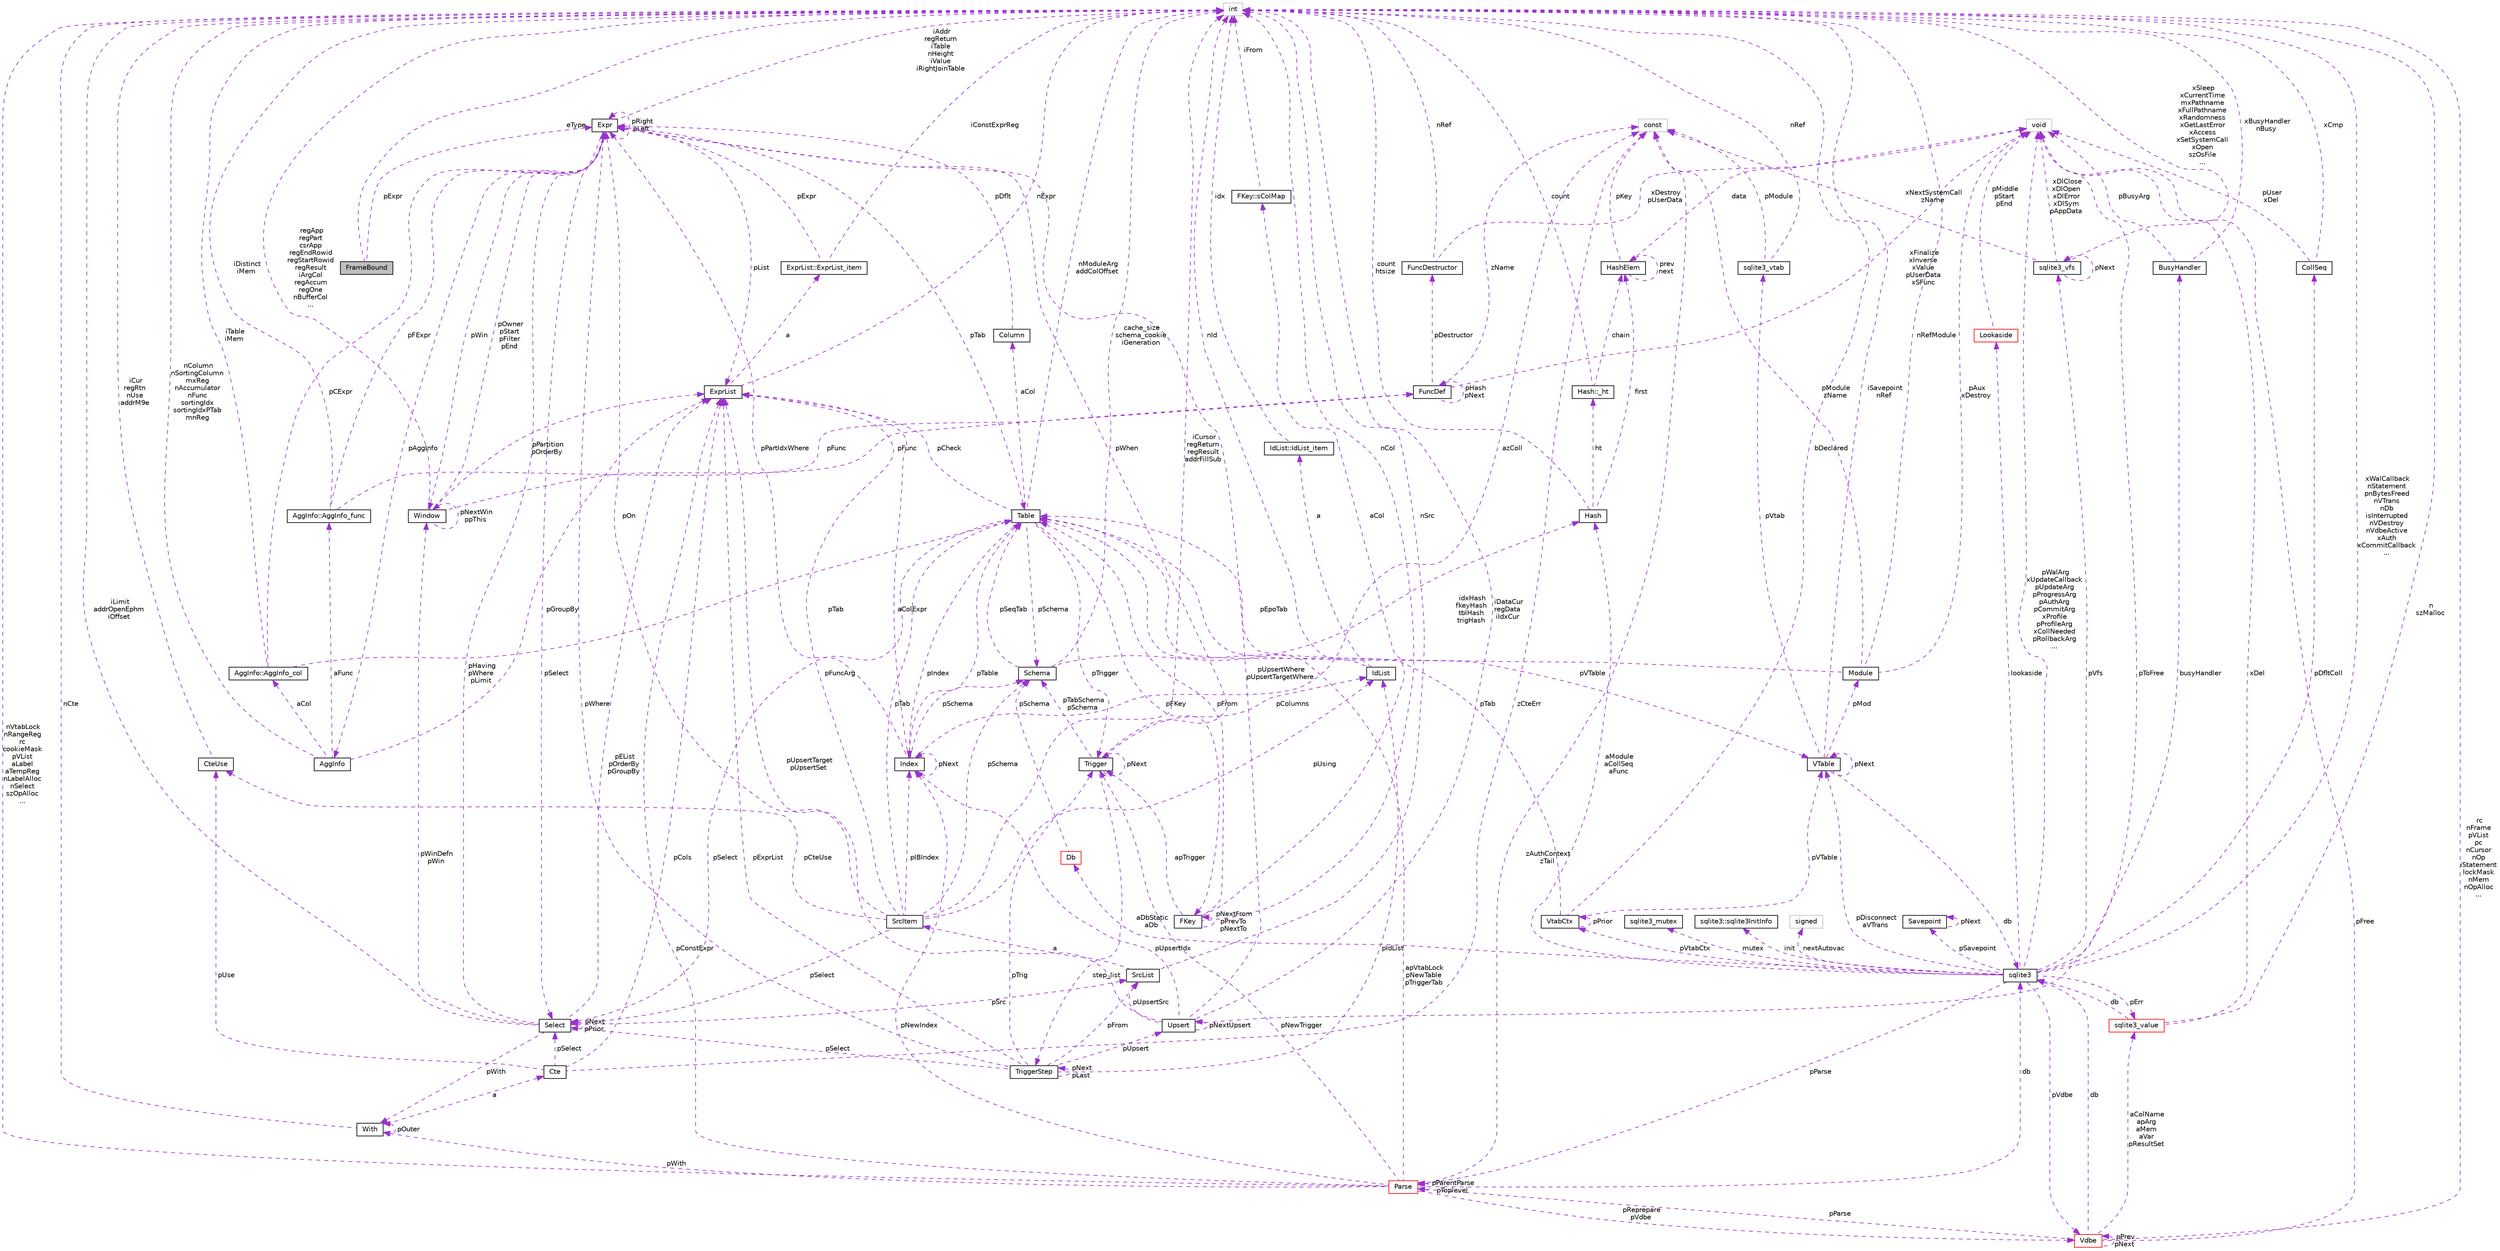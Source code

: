 digraph "FrameBound"
{
 // LATEX_PDF_SIZE
  edge [fontname="Helvetica",fontsize="10",labelfontname="Helvetica",labelfontsize="10"];
  node [fontname="Helvetica",fontsize="10",shape=record];
  Node1 [label="FrameBound",height=0.2,width=0.4,color="black", fillcolor="grey75", style="filled", fontcolor="black",tooltip=" "];
  Node2 -> Node1 [dir="back",color="darkorchid3",fontsize="10",style="dashed",label=" pExpr" ];
  Node2 [label="Expr",height=0.2,width=0.4,color="black", fillcolor="white", style="filled",URL="$structExpr.html",tooltip=" "];
  Node3 -> Node2 [dir="back",color="darkorchid3",fontsize="10",style="dashed",label=" pAggInfo" ];
  Node3 [label="AggInfo",height=0.2,width=0.4,color="black", fillcolor="white", style="filled",URL="$structAggInfo.html",tooltip=" "];
  Node4 -> Node3 [dir="back",color="darkorchid3",fontsize="10",style="dashed",label=" aCol" ];
  Node4 [label="AggInfo::AggInfo_col",height=0.2,width=0.4,color="black", fillcolor="white", style="filled",URL="$structAggInfo_1_1AggInfo__col.html",tooltip=" "];
  Node2 -> Node4 [dir="back",color="darkorchid3",fontsize="10",style="dashed",label=" pCExpr" ];
  Node5 -> Node4 [dir="back",color="darkorchid3",fontsize="10",style="dashed",label=" iTable\niMem" ];
  Node5 [label="int",height=0.2,width=0.4,color="grey75", fillcolor="white", style="filled",tooltip=" "];
  Node6 -> Node4 [dir="back",color="darkorchid3",fontsize="10",style="dashed",label=" pTab" ];
  Node6 [label="Table",height=0.2,width=0.4,color="black", fillcolor="white", style="filled",URL="$structTable.html",tooltip=" "];
  Node7 -> Node6 [dir="back",color="darkorchid3",fontsize="10",style="dashed",label=" pSchema" ];
  Node7 [label="Schema",height=0.2,width=0.4,color="black", fillcolor="white", style="filled",URL="$structSchema.html",tooltip=" "];
  Node5 -> Node7 [dir="back",color="darkorchid3",fontsize="10",style="dashed",label=" cache_size\nschema_cookie\niGeneration" ];
  Node6 -> Node7 [dir="back",color="darkorchid3",fontsize="10",style="dashed",label=" pSeqTab" ];
  Node8 -> Node7 [dir="back",color="darkorchid3",fontsize="10",style="dashed",label=" idxHash\nfkeyHash\ntblHash\ntrigHash" ];
  Node8 [label="Hash",height=0.2,width=0.4,color="black", fillcolor="white", style="filled",URL="$structHash.html",tooltip=" "];
  Node9 -> Node8 [dir="back",color="darkorchid3",fontsize="10",style="dashed",label=" ht" ];
  Node9 [label="Hash::_ht",height=0.2,width=0.4,color="black", fillcolor="white", style="filled",URL="$structHash_1_1__ht.html",tooltip=" "];
  Node5 -> Node9 [dir="back",color="darkorchid3",fontsize="10",style="dashed",label=" count" ];
  Node10 -> Node9 [dir="back",color="darkorchid3",fontsize="10",style="dashed",label=" chain" ];
  Node10 [label="HashElem",height=0.2,width=0.4,color="black", fillcolor="white", style="filled",URL="$structHashElem.html",tooltip=" "];
  Node11 -> Node10 [dir="back",color="darkorchid3",fontsize="10",style="dashed",label=" data" ];
  Node11 [label="void",height=0.2,width=0.4,color="grey75", fillcolor="white", style="filled",tooltip=" "];
  Node10 -> Node10 [dir="back",color="darkorchid3",fontsize="10",style="dashed",label=" prev\nnext" ];
  Node12 -> Node10 [dir="back",color="darkorchid3",fontsize="10",style="dashed",label=" pKey" ];
  Node12 [label="const",height=0.2,width=0.4,color="grey75", fillcolor="white", style="filled",tooltip=" "];
  Node5 -> Node8 [dir="back",color="darkorchid3",fontsize="10",style="dashed",label=" count\nhtsize" ];
  Node10 -> Node8 [dir="back",color="darkorchid3",fontsize="10",style="dashed",label=" first" ];
  Node13 -> Node6 [dir="back",color="darkorchid3",fontsize="10",style="dashed",label=" aCol" ];
  Node13 [label="Column",height=0.2,width=0.4,color="black", fillcolor="white", style="filled",URL="$structColumn.html",tooltip=" "];
  Node2 -> Node13 [dir="back",color="darkorchid3",fontsize="10",style="dashed",label=" pDflt" ];
  Node14 -> Node6 [dir="back",color="darkorchid3",fontsize="10",style="dashed",label=" pFKey" ];
  Node14 [label="FKey",height=0.2,width=0.4,color="black", fillcolor="white", style="filled",URL="$structFKey.html",tooltip=" "];
  Node15 -> Node14 [dir="back",color="darkorchid3",fontsize="10",style="dashed",label=" aCol" ];
  Node15 [label="FKey::sColMap",height=0.2,width=0.4,color="black", fillcolor="white", style="filled",URL="$structFKey_1_1sColMap.html",tooltip=" "];
  Node5 -> Node15 [dir="back",color="darkorchid3",fontsize="10",style="dashed",label=" iFrom" ];
  Node14 -> Node14 [dir="back",color="darkorchid3",fontsize="10",style="dashed",label=" pNextFrom\npPrevTo\npNextTo" ];
  Node5 -> Node14 [dir="back",color="darkorchid3",fontsize="10",style="dashed",label=" nCol" ];
  Node6 -> Node14 [dir="back",color="darkorchid3",fontsize="10",style="dashed",label=" pFrom" ];
  Node16 -> Node14 [dir="back",color="darkorchid3",fontsize="10",style="dashed",label=" apTrigger" ];
  Node16 [label="Trigger",height=0.2,width=0.4,color="black", fillcolor="white", style="filled",URL="$structTrigger.html",tooltip=" "];
  Node17 -> Node16 [dir="back",color="darkorchid3",fontsize="10",style="dashed",label=" step_list" ];
  Node17 [label="TriggerStep",height=0.2,width=0.4,color="black", fillcolor="white", style="filled",URL="$structTriggerStep.html",tooltip=" "];
  Node17 -> Node17 [dir="back",color="darkorchid3",fontsize="10",style="dashed",label=" pNext\npLast" ];
  Node2 -> Node17 [dir="back",color="darkorchid3",fontsize="10",style="dashed",label=" pWhere" ];
  Node18 -> Node17 [dir="back",color="darkorchid3",fontsize="10",style="dashed",label=" pIdList" ];
  Node18 [label="IdList",height=0.2,width=0.4,color="black", fillcolor="white", style="filled",URL="$structIdList.html",tooltip=" "];
  Node19 -> Node18 [dir="back",color="darkorchid3",fontsize="10",style="dashed",label=" a" ];
  Node19 [label="IdList::IdList_item",height=0.2,width=0.4,color="black", fillcolor="white", style="filled",URL="$structIdList_1_1IdList__item.html",tooltip=" "];
  Node5 -> Node19 [dir="back",color="darkorchid3",fontsize="10",style="dashed",label=" idx" ];
  Node5 -> Node18 [dir="back",color="darkorchid3",fontsize="10",style="dashed",label=" nId" ];
  Node20 -> Node17 [dir="back",color="darkorchid3",fontsize="10",style="dashed",label=" pSelect" ];
  Node20 [label="Select",height=0.2,width=0.4,color="black", fillcolor="white", style="filled",URL="$structSelect.html",tooltip=" "];
  Node2 -> Node20 [dir="back",color="darkorchid3",fontsize="10",style="dashed",label=" pHaving\npWhere\npLimit" ];
  Node21 -> Node20 [dir="back",color="darkorchid3",fontsize="10",style="dashed",label=" pWith" ];
  Node21 [label="With",height=0.2,width=0.4,color="black", fillcolor="white", style="filled",URL="$structWith.html",tooltip=" "];
  Node22 -> Node21 [dir="back",color="darkorchid3",fontsize="10",style="dashed",label=" a" ];
  Node22 [label="Cte",height=0.2,width=0.4,color="black", fillcolor="white", style="filled",URL="$structCte.html",tooltip=" "];
  Node23 -> Node22 [dir="back",color="darkorchid3",fontsize="10",style="dashed",label=" pUse" ];
  Node23 [label="CteUse",height=0.2,width=0.4,color="black", fillcolor="white", style="filled",URL="$structCteUse.html",tooltip=" "];
  Node5 -> Node23 [dir="back",color="darkorchid3",fontsize="10",style="dashed",label=" iCur\nregRtn\nnUse\naddrM9e" ];
  Node20 -> Node22 [dir="back",color="darkorchid3",fontsize="10",style="dashed",label=" pSelect" ];
  Node12 -> Node22 [dir="back",color="darkorchid3",fontsize="10",style="dashed",label=" zCteErr" ];
  Node24 -> Node22 [dir="back",color="darkorchid3",fontsize="10",style="dashed",label=" pCols" ];
  Node24 [label="ExprList",height=0.2,width=0.4,color="black", fillcolor="white", style="filled",URL="$structExprList.html",tooltip=" "];
  Node25 -> Node24 [dir="back",color="darkorchid3",fontsize="10",style="dashed",label=" a" ];
  Node25 [label="ExprList::ExprList_item",height=0.2,width=0.4,color="black", fillcolor="white", style="filled",URL="$structExprList_1_1ExprList__item.html",tooltip=" "];
  Node2 -> Node25 [dir="back",color="darkorchid3",fontsize="10",style="dashed",label=" pExpr" ];
  Node5 -> Node25 [dir="back",color="darkorchid3",fontsize="10",style="dashed",label=" iConstExprReg" ];
  Node5 -> Node24 [dir="back",color="darkorchid3",fontsize="10",style="dashed",label=" nExpr" ];
  Node21 -> Node21 [dir="back",color="darkorchid3",fontsize="10",style="dashed",label=" pOuter" ];
  Node5 -> Node21 [dir="back",color="darkorchid3",fontsize="10",style="dashed",label=" nCte" ];
  Node5 -> Node20 [dir="back",color="darkorchid3",fontsize="10",style="dashed",label=" iLimit\naddrOpenEphm\niOffset" ];
  Node20 -> Node20 [dir="back",color="darkorchid3",fontsize="10",style="dashed",label=" pNext\npPrior" ];
  Node26 -> Node20 [dir="back",color="darkorchid3",fontsize="10",style="dashed",label=" pSrc" ];
  Node26 [label="SrcList",height=0.2,width=0.4,color="black", fillcolor="white", style="filled",URL="$structSrcList.html",tooltip=" "];
  Node27 -> Node26 [dir="back",color="darkorchid3",fontsize="10",style="dashed",label=" a" ];
  Node27 [label="SrcItem",height=0.2,width=0.4,color="black", fillcolor="white", style="filled",URL="$structSrcItem.html",tooltip=" "];
  Node7 -> Node27 [dir="back",color="darkorchid3",fontsize="10",style="dashed",label=" pSchema" ];
  Node23 -> Node27 [dir="back",color="darkorchid3",fontsize="10",style="dashed",label=" pCteUse" ];
  Node2 -> Node27 [dir="back",color="darkorchid3",fontsize="10",style="dashed",label=" pOn" ];
  Node18 -> Node27 [dir="back",color="darkorchid3",fontsize="10",style="dashed",label=" pUsing" ];
  Node5 -> Node27 [dir="back",color="darkorchid3",fontsize="10",style="dashed",label=" iCursor\nregReturn\nregResult\naddrFillSub" ];
  Node6 -> Node27 [dir="back",color="darkorchid3",fontsize="10",style="dashed",label=" pTab" ];
  Node20 -> Node27 [dir="back",color="darkorchid3",fontsize="10",style="dashed",label=" pSelect" ];
  Node28 -> Node27 [dir="back",color="darkorchid3",fontsize="10",style="dashed",label=" pIBIndex" ];
  Node28 [label="Index",height=0.2,width=0.4,color="black", fillcolor="white", style="filled",URL="$structIndex.html",tooltip=" "];
  Node7 -> Node28 [dir="back",color="darkorchid3",fontsize="10",style="dashed",label=" pSchema" ];
  Node2 -> Node28 [dir="back",color="darkorchid3",fontsize="10",style="dashed",label=" pPartIdxWhere" ];
  Node6 -> Node28 [dir="back",color="darkorchid3",fontsize="10",style="dashed",label=" pTable" ];
  Node24 -> Node28 [dir="back",color="darkorchid3",fontsize="10",style="dashed",label=" aColExpr" ];
  Node12 -> Node28 [dir="back",color="darkorchid3",fontsize="10",style="dashed",label=" azColl" ];
  Node28 -> Node28 [dir="back",color="darkorchid3",fontsize="10",style="dashed",label=" pNext" ];
  Node24 -> Node27 [dir="back",color="darkorchid3",fontsize="10",style="dashed",label=" pFuncArg" ];
  Node5 -> Node26 [dir="back",color="darkorchid3",fontsize="10",style="dashed",label=" nSrc" ];
  Node24 -> Node20 [dir="back",color="darkorchid3",fontsize="10",style="dashed",label=" pEList\npOrderBy\npGroupBy" ];
  Node29 -> Node20 [dir="back",color="darkorchid3",fontsize="10",style="dashed",label=" pWinDefn\npWin" ];
  Node29 [label="Window",height=0.2,width=0.4,color="black", fillcolor="white", style="filled",URL="$structWindow.html",tooltip=" "];
  Node2 -> Node29 [dir="back",color="darkorchid3",fontsize="10",style="dashed",label=" pOwner\npStart\npFilter\npEnd" ];
  Node5 -> Node29 [dir="back",color="darkorchid3",fontsize="10",style="dashed",label=" regApp\nregPart\ncsrApp\nregEndRowid\nregStartRowid\nregResult\niArgCol\nregAccum\nregOne\nnBufferCol\n..." ];
  Node24 -> Node29 [dir="back",color="darkorchid3",fontsize="10",style="dashed",label=" pPartition\npOrderBy" ];
  Node30 -> Node29 [dir="back",color="darkorchid3",fontsize="10",style="dashed",label=" pFunc" ];
  Node30 [label="FuncDef",height=0.2,width=0.4,color="black", fillcolor="white", style="filled",URL="$structFuncDef.html",tooltip=" "];
  Node11 -> Node30 [dir="back",color="darkorchid3",fontsize="10",style="dashed",label=" xFinalize\nxInverse\nxValue\npUserData\nxSFunc" ];
  Node31 -> Node30 [dir="back",color="darkorchid3",fontsize="10",style="dashed",label=" pDestructor" ];
  Node31 [label="FuncDestructor",height=0.2,width=0.4,color="black", fillcolor="white", style="filled",URL="$structFuncDestructor.html",tooltip=" "];
  Node11 -> Node31 [dir="back",color="darkorchid3",fontsize="10",style="dashed",label=" xDestroy\npUserData" ];
  Node5 -> Node31 [dir="back",color="darkorchid3",fontsize="10",style="dashed",label=" nRef" ];
  Node12 -> Node30 [dir="back",color="darkorchid3",fontsize="10",style="dashed",label=" zName" ];
  Node30 -> Node30 [dir="back",color="darkorchid3",fontsize="10",style="dashed",label=" pHash\npNext" ];
  Node29 -> Node29 [dir="back",color="darkorchid3",fontsize="10",style="dashed",label=" pNextWin\nppThis" ];
  Node16 -> Node17 [dir="back",color="darkorchid3",fontsize="10",style="dashed",label=" pTrig" ];
  Node26 -> Node17 [dir="back",color="darkorchid3",fontsize="10",style="dashed",label=" pFrom" ];
  Node24 -> Node17 [dir="back",color="darkorchid3",fontsize="10",style="dashed",label=" pExprList" ];
  Node32 -> Node17 [dir="back",color="darkorchid3",fontsize="10",style="dashed",label=" pUpsert" ];
  Node32 [label="Upsert",height=0.2,width=0.4,color="black", fillcolor="white", style="filled",URL="$structUpsert.html",tooltip=" "];
  Node2 -> Node32 [dir="back",color="darkorchid3",fontsize="10",style="dashed",label=" pUpsertWhere\npUpsertTargetWhere" ];
  Node11 -> Node32 [dir="back",color="darkorchid3",fontsize="10",style="dashed",label=" pToFree" ];
  Node5 -> Node32 [dir="back",color="darkorchid3",fontsize="10",style="dashed",label=" iDataCur\nregData\niIdxCur" ];
  Node26 -> Node32 [dir="back",color="darkorchid3",fontsize="10",style="dashed",label=" pUpsertSrc" ];
  Node28 -> Node32 [dir="back",color="darkorchid3",fontsize="10",style="dashed",label=" pUpsertIdx" ];
  Node24 -> Node32 [dir="back",color="darkorchid3",fontsize="10",style="dashed",label=" pUpsertTarget\npUpsertSet" ];
  Node32 -> Node32 [dir="back",color="darkorchid3",fontsize="10",style="dashed",label=" pNextUpsert" ];
  Node7 -> Node16 [dir="back",color="darkorchid3",fontsize="10",style="dashed",label=" pTabSchema\npSchema" ];
  Node2 -> Node16 [dir="back",color="darkorchid3",fontsize="10",style="dashed",label=" pWhen" ];
  Node18 -> Node16 [dir="back",color="darkorchid3",fontsize="10",style="dashed",label=" pColumns" ];
  Node16 -> Node16 [dir="back",color="darkorchid3",fontsize="10",style="dashed",label=" pNext" ];
  Node33 -> Node6 [dir="back",color="darkorchid3",fontsize="10",style="dashed",label=" pVTable" ];
  Node33 [label="VTable",height=0.2,width=0.4,color="black", fillcolor="white", style="filled",URL="$structVTable.html",tooltip=" "];
  Node34 -> Node33 [dir="back",color="darkorchid3",fontsize="10",style="dashed",label=" db" ];
  Node34 [label="sqlite3",height=0.2,width=0.4,color="black", fillcolor="white", style="filled",URL="$structsqlite3.html",tooltip=" "];
  Node35 -> Node34 [dir="back",color="darkorchid3",fontsize="10",style="dashed",label=" pVdbe" ];
  Node35 [label="Vdbe",height=0.2,width=0.4,color="red", fillcolor="white", style="filled",URL="$structVdbe.html",tooltip=" "];
  Node35 -> Node35 [dir="back",color="darkorchid3",fontsize="10",style="dashed",label=" pPrev\npNext" ];
  Node34 -> Node35 [dir="back",color="darkorchid3",fontsize="10",style="dashed",label=" db" ];
  Node11 -> Node35 [dir="back",color="darkorchid3",fontsize="10",style="dashed",label=" pFree" ];
  Node36 -> Node35 [dir="back",color="darkorchid3",fontsize="10",style="dashed",label=" aColName\napArg\naMem\naVar\npResultSet" ];
  Node36 [label="sqlite3_value",height=0.2,width=0.4,color="red", fillcolor="white", style="filled",URL="$structsqlite3__value.html",tooltip=" "];
  Node34 -> Node36 [dir="back",color="darkorchid3",fontsize="10",style="dashed",label=" db" ];
  Node11 -> Node36 [dir="back",color="darkorchid3",fontsize="10",style="dashed",label=" xDel" ];
  Node5 -> Node36 [dir="back",color="darkorchid3",fontsize="10",style="dashed",label=" n\nszMalloc" ];
  Node5 -> Node35 [dir="back",color="darkorchid3",fontsize="10",style="dashed",label=" rc\nnFrame\npVList\npc\nnCursor\nnOp\niStatement\nlockMask\nnMem\nnOpAlloc\n..." ];
  Node78 -> Node35 [dir="back",color="darkorchid3",fontsize="10",style="dashed",label=" pParse" ];
  Node78 [label="Parse",height=0.2,width=0.4,color="red", fillcolor="white", style="filled",URL="$structParse.html",tooltip=" "];
  Node35 -> Node78 [dir="back",color="darkorchid3",fontsize="10",style="dashed",label=" pReprepare\npVdbe" ];
  Node34 -> Node78 [dir="back",color="darkorchid3",fontsize="10",style="dashed",label=" db" ];
  Node21 -> Node78 [dir="back",color="darkorchid3",fontsize="10",style="dashed",label=" pWith" ];
  Node5 -> Node78 [dir="back",color="darkorchid3",fontsize="10",style="dashed",label=" nVtabLock\nnRangeReg\nrc\ncookieMask\npVList\naLabel\naTempReg\nnLabelAlloc\nnSelect\nszOpAlloc\n..." ];
  Node6 -> Node78 [dir="back",color="darkorchid3",fontsize="10",style="dashed",label=" apVtabLock\npNewTable\npTriggerTab" ];
  Node16 -> Node78 [dir="back",color="darkorchid3",fontsize="10",style="dashed",label=" pNewTrigger" ];
  Node28 -> Node78 [dir="back",color="darkorchid3",fontsize="10",style="dashed",label=" pNewIndex" ];
  Node12 -> Node78 [dir="back",color="darkorchid3",fontsize="10",style="dashed",label=" zAuthContext\nzTail" ];
  Node24 -> Node78 [dir="back",color="darkorchid3",fontsize="10",style="dashed",label=" pConstExpr" ];
  Node78 -> Node78 [dir="back",color="darkorchid3",fontsize="10",style="dashed",label=" pParentParse\npToplevel" ];
  Node99 -> Node34 [dir="back",color="darkorchid3",fontsize="10",style="dashed",label=" pSavepoint" ];
  Node99 [label="Savepoint",height=0.2,width=0.4,color="black", fillcolor="white", style="filled",URL="$structSavepoint.html",tooltip=" "];
  Node99 -> Node99 [dir="back",color="darkorchid3",fontsize="10",style="dashed",label=" pNext" ];
  Node11 -> Node34 [dir="back",color="darkorchid3",fontsize="10",style="dashed",label=" pWalArg\nxUpdateCallback\npUpdateArg\npProgressArg\npAuthArg\npCommitArg\nxProfile\npProfileArg\nxCollNeeded\npRollbackArg\n..." ];
  Node100 -> Node34 [dir="back",color="darkorchid3",fontsize="10",style="dashed",label=" lookaside" ];
  Node100 [label="Lookaside",height=0.2,width=0.4,color="red", fillcolor="white", style="filled",URL="$structLookaside.html",tooltip=" "];
  Node11 -> Node100 [dir="back",color="darkorchid3",fontsize="10",style="dashed",label=" pMiddle\npStart\npEnd" ];
  Node36 -> Node34 [dir="back",color="darkorchid3",fontsize="10",style="dashed",label=" pErr" ];
  Node45 -> Node34 [dir="back",color="darkorchid3",fontsize="10",style="dashed",label=" mutex" ];
  Node45 [label="sqlite3_mutex",height=0.2,width=0.4,color="black", fillcolor="white", style="filled",URL="$structsqlite3__mutex.html",tooltip=" "];
  Node55 -> Node34 [dir="back",color="darkorchid3",fontsize="10",style="dashed",label=" pVfs" ];
  Node55 [label="sqlite3_vfs",height=0.2,width=0.4,color="black", fillcolor="white", style="filled",URL="$structsqlite3__vfs.html",tooltip=" "];
  Node11 -> Node55 [dir="back",color="darkorchid3",fontsize="10",style="dashed",label=" xDlClose\nxDlOpen\nxDlError\nxDlSym\npAppData" ];
  Node55 -> Node55 [dir="back",color="darkorchid3",fontsize="10",style="dashed",label=" pNext" ];
  Node5 -> Node55 [dir="back",color="darkorchid3",fontsize="10",style="dashed",label=" xSleep\nxCurrentTime\nmxPathname\nxFullPathname\nxRandomness\nxGetLastError\nxAccess\nxSetSystemCall\nxOpen\nszOsFile\n..." ];
  Node12 -> Node55 [dir="back",color="darkorchid3",fontsize="10",style="dashed",label=" xNextSystemCall\nzName" ];
  Node102 -> Node34 [dir="back",color="darkorchid3",fontsize="10",style="dashed",label=" init" ];
  Node102 [label="sqlite3::sqlite3InitInfo",height=0.2,width=0.4,color="black", fillcolor="white", style="filled",URL="$structsqlite3_1_1sqlite3InitInfo.html",tooltip=" "];
  Node103 -> Node34 [dir="back",color="darkorchid3",fontsize="10",style="dashed",label=" busyHandler" ];
  Node103 [label="BusyHandler",height=0.2,width=0.4,color="black", fillcolor="white", style="filled",URL="$structBusyHandler.html",tooltip=" "];
  Node11 -> Node103 [dir="back",color="darkorchid3",fontsize="10",style="dashed",label=" pBusyArg" ];
  Node5 -> Node103 [dir="back",color="darkorchid3",fontsize="10",style="dashed",label=" xBusyHandler\nnBusy" ];
  Node104 -> Node34 [dir="back",color="darkorchid3",fontsize="10",style="dashed",label=" pVtabCtx" ];
  Node104 [label="VtabCtx",height=0.2,width=0.4,color="black", fillcolor="white", style="filled",URL="$structVtabCtx.html",tooltip=" "];
  Node104 -> Node104 [dir="back",color="darkorchid3",fontsize="10",style="dashed",label=" pPrior" ];
  Node5 -> Node104 [dir="back",color="darkorchid3",fontsize="10",style="dashed",label=" bDeclared" ];
  Node33 -> Node104 [dir="back",color="darkorchid3",fontsize="10",style="dashed",label=" pVTable" ];
  Node6 -> Node104 [dir="back",color="darkorchid3",fontsize="10",style="dashed",label=" pTab" ];
  Node60 -> Node34 [dir="back",color="darkorchid3",fontsize="10",style="dashed",label=" pDfltColl" ];
  Node60 [label="CollSeq",height=0.2,width=0.4,color="black", fillcolor="white", style="filled",URL="$structCollSeq.html",tooltip=" "];
  Node11 -> Node60 [dir="back",color="darkorchid3",fontsize="10",style="dashed",label=" pUser\nxDel" ];
  Node5 -> Node60 [dir="back",color="darkorchid3",fontsize="10",style="dashed",label=" xCmp" ];
  Node33 -> Node34 [dir="back",color="darkorchid3",fontsize="10",style="dashed",label=" pDisconnect\naVTrans" ];
  Node5 -> Node34 [dir="back",color="darkorchid3",fontsize="10",style="dashed",label=" xWalCallback\nnStatement\npnBytesFreed\nnVTrans\nnDb\nisInterrupted\nnVDestroy\nnVdbeActive\nxAuth\nxCommitCallback\n..." ];
  Node77 -> Node34 [dir="back",color="darkorchid3",fontsize="10",style="dashed",label=" nextAutovac" ];
  Node77 [label="signed",height=0.2,width=0.4,color="grey75", fillcolor="white", style="filled",tooltip=" "];
  Node105 -> Node34 [dir="back",color="darkorchid3",fontsize="10",style="dashed",label=" aDbStatic\naDb" ];
  Node105 [label="Db",height=0.2,width=0.4,color="red", fillcolor="white", style="filled",URL="$structDb.html",tooltip=" "];
  Node7 -> Node105 [dir="back",color="darkorchid3",fontsize="10",style="dashed",label=" pSchema" ];
  Node8 -> Node34 [dir="back",color="darkorchid3",fontsize="10",style="dashed",label=" aModule\naCollSeq\naFunc" ];
  Node78 -> Node34 [dir="back",color="darkorchid3",fontsize="10",style="dashed",label=" pParse" ];
  Node33 -> Node33 [dir="back",color="darkorchid3",fontsize="10",style="dashed",label=" pNext" ];
  Node5 -> Node33 [dir="back",color="darkorchid3",fontsize="10",style="dashed",label=" iSavepoint\nnRef" ];
  Node106 -> Node33 [dir="back",color="darkorchid3",fontsize="10",style="dashed",label=" pMod" ];
  Node106 [label="Module",height=0.2,width=0.4,color="black", fillcolor="white", style="filled",URL="$structModule.html",tooltip=" "];
  Node11 -> Node106 [dir="back",color="darkorchid3",fontsize="10",style="dashed",label=" pAux\nxDestroy" ];
  Node5 -> Node106 [dir="back",color="darkorchid3",fontsize="10",style="dashed",label=" nRefModule" ];
  Node6 -> Node106 [dir="back",color="darkorchid3",fontsize="10",style="dashed",label=" pEpoTab" ];
  Node12 -> Node106 [dir="back",color="darkorchid3",fontsize="10",style="dashed",label=" pModule\nzName" ];
  Node62 -> Node33 [dir="back",color="darkorchid3",fontsize="10",style="dashed",label=" pVtab" ];
  Node62 [label="sqlite3_vtab",height=0.2,width=0.4,color="black", fillcolor="white", style="filled",URL="$structsqlite3__vtab.html",tooltip=" "];
  Node5 -> Node62 [dir="back",color="darkorchid3",fontsize="10",style="dashed",label=" nRef" ];
  Node12 -> Node62 [dir="back",color="darkorchid3",fontsize="10",style="dashed",label=" pModule" ];
  Node5 -> Node6 [dir="back",color="darkorchid3",fontsize="10",style="dashed",label=" nModuleArg\naddColOffset" ];
  Node16 -> Node6 [dir="back",color="darkorchid3",fontsize="10",style="dashed",label=" pTrigger" ];
  Node20 -> Node6 [dir="back",color="darkorchid3",fontsize="10",style="dashed",label=" pSelect" ];
  Node24 -> Node6 [dir="back",color="darkorchid3",fontsize="10",style="dashed",label=" pCheck" ];
  Node28 -> Node6 [dir="back",color="darkorchid3",fontsize="10",style="dashed",label=" pIndex" ];
  Node5 -> Node3 [dir="back",color="darkorchid3",fontsize="10",style="dashed",label=" nColumn\nnSortingColumn\nmxReg\nnAccumulator\nnFunc\nsortingIdx\nsortingIdxPTab\nmnReg" ];
  Node107 -> Node3 [dir="back",color="darkorchid3",fontsize="10",style="dashed",label=" aFunc" ];
  Node107 [label="AggInfo::AggInfo_func",height=0.2,width=0.4,color="black", fillcolor="white", style="filled",URL="$structAggInfo_1_1AggInfo__func.html",tooltip=" "];
  Node2 -> Node107 [dir="back",color="darkorchid3",fontsize="10",style="dashed",label=" pFExpr" ];
  Node5 -> Node107 [dir="back",color="darkorchid3",fontsize="10",style="dashed",label=" iDistinct\niMem" ];
  Node30 -> Node107 [dir="back",color="darkorchid3",fontsize="10",style="dashed",label=" pFunc" ];
  Node24 -> Node3 [dir="back",color="darkorchid3",fontsize="10",style="dashed",label=" pGroupBy" ];
  Node2 -> Node2 [dir="back",color="darkorchid3",fontsize="10",style="dashed",label=" pRight\npLeft" ];
  Node5 -> Node2 [dir="back",color="darkorchid3",fontsize="10",style="dashed",label=" iAddr\nregReturn\niTable\nnHeight\niValue\niRightJoinTable" ];
  Node6 -> Node2 [dir="back",color="darkorchid3",fontsize="10",style="dashed",label=" pTab" ];
  Node20 -> Node2 [dir="back",color="darkorchid3",fontsize="10",style="dashed",label=" pSelect" ];
  Node24 -> Node2 [dir="back",color="darkorchid3",fontsize="10",style="dashed",label=" pList" ];
  Node29 -> Node2 [dir="back",color="darkorchid3",fontsize="10",style="dashed",label=" pWin" ];
  Node5 -> Node1 [dir="back",color="darkorchid3",fontsize="10",style="dashed",label=" eType" ];
}
